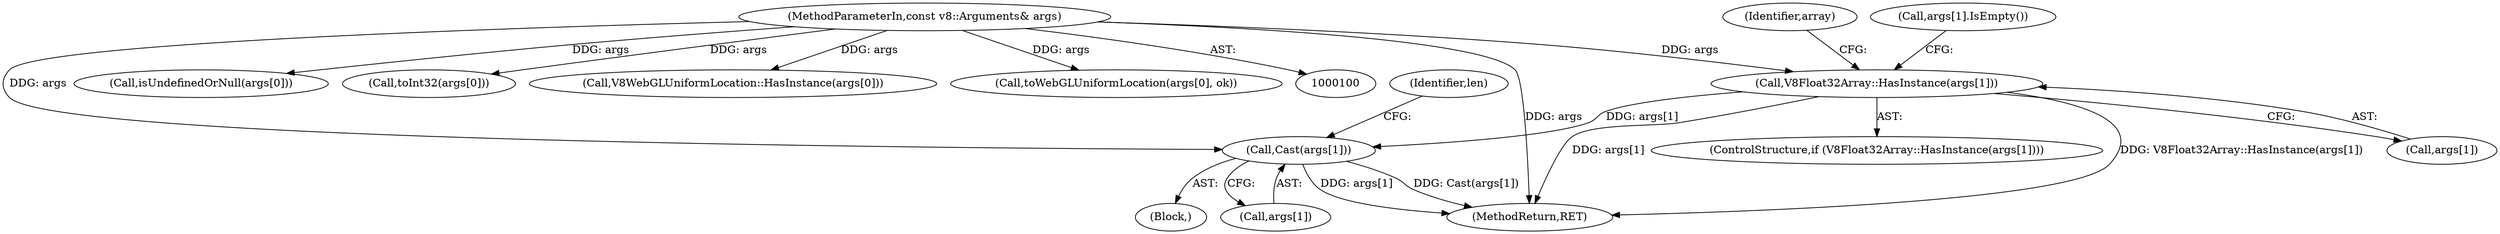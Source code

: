 digraph "0_Chrome_e9372a1bfd3588a80fcf49aa07321f0971dd6091_64@array" {
"1000167" [label="(Call,V8Float32Array::HasInstance(args[1]))"];
"1000101" [label="(MethodParameterIn,const v8::Arguments& args)"];
"1000251" [label="(Call,Cast(args[1]))"];
"1000103" [label="(Block,)"];
"1000244" [label="(Call,args[1].IsEmpty())"];
"1000345" [label="(MethodReturn,RET)"];
"1000141" [label="(Call,isUndefinedOrNull(args[0]))"];
"1000174" [label="(Identifier,array)"];
"1000257" [label="(Identifier,len)"];
"1000252" [label="(Call,args[1])"];
"1000168" [label="(Call,args[1])"];
"1000166" [label="(ControlStructure,if (V8Float32Array::HasInstance(args[1])))"];
"1000167" [label="(Call,V8Float32Array::HasInstance(args[1]))"];
"1000251" [label="(Call,Cast(args[1]))"];
"1000128" [label="(Call,toInt32(args[0]))"];
"1000146" [label="(Call,V8WebGLUniformLocation::HasInstance(args[0]))"];
"1000101" [label="(MethodParameterIn,const v8::Arguments& args)"];
"1000156" [label="(Call,toWebGLUniformLocation(args[0], ok))"];
"1000167" -> "1000166"  [label="AST: "];
"1000167" -> "1000168"  [label="CFG: "];
"1000168" -> "1000167"  [label="AST: "];
"1000174" -> "1000167"  [label="CFG: "];
"1000244" -> "1000167"  [label="CFG: "];
"1000167" -> "1000345"  [label="DDG: args[1]"];
"1000167" -> "1000345"  [label="DDG: V8Float32Array::HasInstance(args[1])"];
"1000101" -> "1000167"  [label="DDG: args"];
"1000167" -> "1000251"  [label="DDG: args[1]"];
"1000101" -> "1000100"  [label="AST: "];
"1000101" -> "1000345"  [label="DDG: args"];
"1000101" -> "1000128"  [label="DDG: args"];
"1000101" -> "1000141"  [label="DDG: args"];
"1000101" -> "1000146"  [label="DDG: args"];
"1000101" -> "1000156"  [label="DDG: args"];
"1000101" -> "1000251"  [label="DDG: args"];
"1000251" -> "1000103"  [label="AST: "];
"1000251" -> "1000252"  [label="CFG: "];
"1000252" -> "1000251"  [label="AST: "];
"1000257" -> "1000251"  [label="CFG: "];
"1000251" -> "1000345"  [label="DDG: Cast(args[1])"];
"1000251" -> "1000345"  [label="DDG: args[1]"];
}
